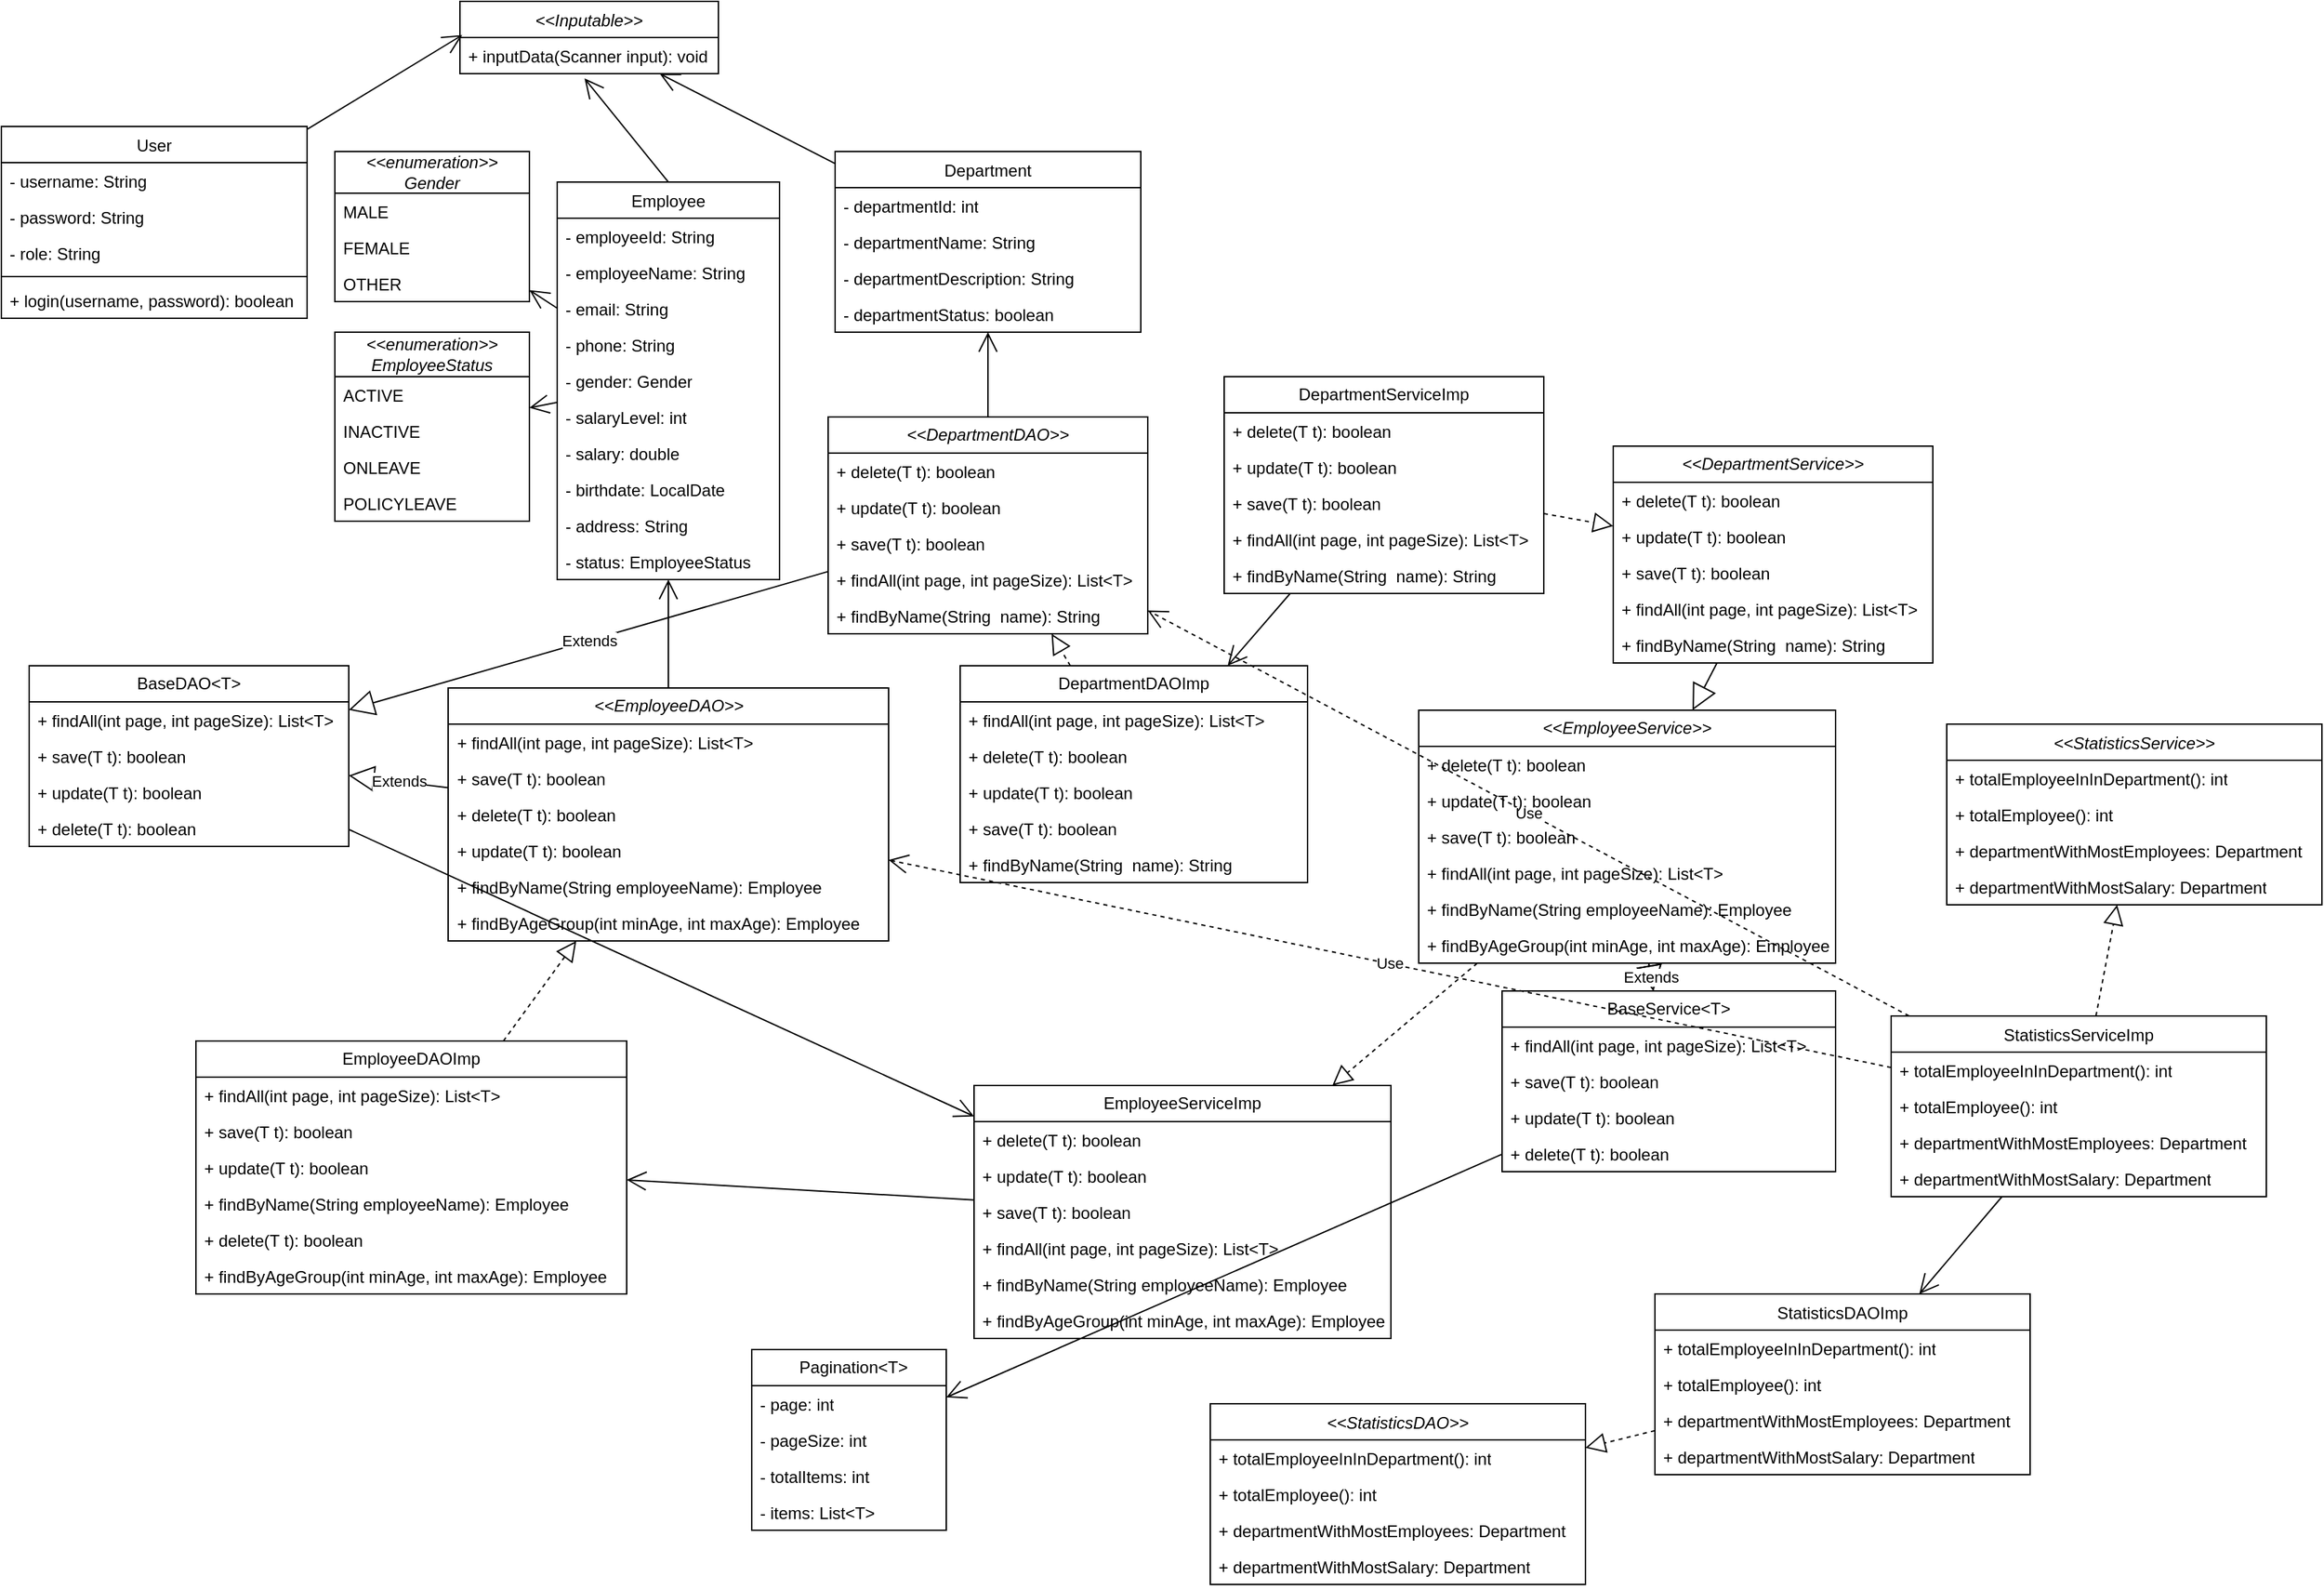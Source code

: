 <mxfile version="26.2.12">
  <diagram id="C5RBs43oDa-KdzZeNtuy" name="Page-1">
    <mxGraphModel dx="2333" dy="1167" grid="1" gridSize="10" guides="1" tooltips="1" connect="1" arrows="1" fold="1" page="1" pageScale="1" pageWidth="827" pageHeight="1169" math="0" shadow="0">
      <root>
        <mxCell id="WIyWlLk6GJQsqaUBKTNV-0" />
        <mxCell id="WIyWlLk6GJQsqaUBKTNV-1" parent="WIyWlLk6GJQsqaUBKTNV-0" />
        <mxCell id="RtrBSp9vfbC_XUy8Ahut-0" value="&lt;span style=&quot;font-weight: normal;&quot;&gt;&lt;i&gt;&amp;lt;&amp;lt;Inputable&amp;gt;&amp;gt;&lt;/i&gt;&lt;/span&gt;" style="swimlane;fontStyle=1;align=center;verticalAlign=top;childLayout=stackLayout;horizontal=1;startSize=26;horizontalStack=0;resizeParent=1;resizeParentMax=0;resizeLast=0;collapsible=1;marginBottom=0;whiteSpace=wrap;html=1;" parent="WIyWlLk6GJQsqaUBKTNV-1" vertex="1">
          <mxGeometry x="330" y="30" width="186" height="52" as="geometry" />
        </mxCell>
        <mxCell id="RtrBSp9vfbC_XUy8Ahut-3" value="+ inputData(Scanner input): void" style="text;strokeColor=none;fillColor=none;align=left;verticalAlign=top;spacingLeft=4;spacingRight=4;overflow=hidden;rotatable=0;points=[[0,0.5],[1,0.5]];portConstraint=eastwest;whiteSpace=wrap;html=1;" parent="RtrBSp9vfbC_XUy8Ahut-0" vertex="1">
          <mxGeometry y="26" width="186" height="26" as="geometry" />
        </mxCell>
        <mxCell id="RtrBSp9vfbC_XUy8Ahut-5" value="&lt;span style=&quot;font-weight: normal;&quot;&gt;User&lt;/span&gt;" style="swimlane;fontStyle=1;align=center;verticalAlign=top;childLayout=stackLayout;horizontal=1;startSize=26;horizontalStack=0;resizeParent=1;resizeParentMax=0;resizeLast=0;collapsible=1;marginBottom=0;whiteSpace=wrap;html=1;" parent="WIyWlLk6GJQsqaUBKTNV-1" vertex="1">
          <mxGeometry y="120" width="220" height="138" as="geometry" />
        </mxCell>
        <mxCell id="RtrBSp9vfbC_XUy8Ahut-6" value="- username: String" style="text;strokeColor=none;fillColor=none;align=left;verticalAlign=top;spacingLeft=4;spacingRight=4;overflow=hidden;rotatable=0;points=[[0,0.5],[1,0.5]];portConstraint=eastwest;whiteSpace=wrap;html=1;" parent="RtrBSp9vfbC_XUy8Ahut-5" vertex="1">
          <mxGeometry y="26" width="220" height="26" as="geometry" />
        </mxCell>
        <mxCell id="RtrBSp9vfbC_XUy8Ahut-9" value="- password: String" style="text;strokeColor=none;fillColor=none;align=left;verticalAlign=top;spacingLeft=4;spacingRight=4;overflow=hidden;rotatable=0;points=[[0,0.5],[1,0.5]];portConstraint=eastwest;whiteSpace=wrap;html=1;" parent="RtrBSp9vfbC_XUy8Ahut-5" vertex="1">
          <mxGeometry y="52" width="220" height="26" as="geometry" />
        </mxCell>
        <mxCell id="RtrBSp9vfbC_XUy8Ahut-10" value="- role: String" style="text;strokeColor=none;fillColor=none;align=left;verticalAlign=top;spacingLeft=4;spacingRight=4;overflow=hidden;rotatable=0;points=[[0,0.5],[1,0.5]];portConstraint=eastwest;whiteSpace=wrap;html=1;" parent="RtrBSp9vfbC_XUy8Ahut-5" vertex="1">
          <mxGeometry y="78" width="220" height="26" as="geometry" />
        </mxCell>
        <mxCell id="RtrBSp9vfbC_XUy8Ahut-7" value="" style="line;strokeWidth=1;fillColor=none;align=left;verticalAlign=middle;spacingTop=-1;spacingLeft=3;spacingRight=3;rotatable=0;labelPosition=right;points=[];portConstraint=eastwest;strokeColor=inherit;" parent="RtrBSp9vfbC_XUy8Ahut-5" vertex="1">
          <mxGeometry y="104" width="220" height="8" as="geometry" />
        </mxCell>
        <mxCell id="RtrBSp9vfbC_XUy8Ahut-8" value="+ login(username, password): boolean" style="text;strokeColor=none;fillColor=none;align=left;verticalAlign=top;spacingLeft=4;spacingRight=4;overflow=hidden;rotatable=0;points=[[0,0.5],[1,0.5]];portConstraint=eastwest;whiteSpace=wrap;html=1;" parent="RtrBSp9vfbC_XUy8Ahut-5" vertex="1">
          <mxGeometry y="112" width="220" height="26" as="geometry" />
        </mxCell>
        <mxCell id="RtrBSp9vfbC_XUy8Ahut-14" value="" style="endArrow=open;endFill=1;endSize=12;html=1;rounded=0;entryX=0.009;entryY=-0.069;entryDx=0;entryDy=0;entryPerimeter=0;" parent="WIyWlLk6GJQsqaUBKTNV-1" source="RtrBSp9vfbC_XUy8Ahut-5" target="RtrBSp9vfbC_XUy8Ahut-3" edge="1">
          <mxGeometry width="160" relative="1" as="geometry">
            <mxPoint x="210" y="170" as="sourcePoint" />
            <mxPoint x="370" y="170" as="targetPoint" />
          </mxGeometry>
        </mxCell>
        <mxCell id="RtrBSp9vfbC_XUy8Ahut-15" value="&lt;span style=&quot;font-weight: normal;&quot;&gt;Employee&lt;/span&gt;" style="swimlane;fontStyle=1;align=center;verticalAlign=top;childLayout=stackLayout;horizontal=1;startSize=26;horizontalStack=0;resizeParent=1;resizeParentMax=0;resizeLast=0;collapsible=1;marginBottom=0;whiteSpace=wrap;html=1;" parent="WIyWlLk6GJQsqaUBKTNV-1" vertex="1">
          <mxGeometry x="400" y="160" width="160" height="286" as="geometry" />
        </mxCell>
        <mxCell id="RtrBSp9vfbC_XUy8Ahut-16" value="- employeeId: String" style="text;strokeColor=none;fillColor=none;align=left;verticalAlign=top;spacingLeft=4;spacingRight=4;overflow=hidden;rotatable=0;points=[[0,0.5],[1,0.5]];portConstraint=eastwest;whiteSpace=wrap;html=1;" parent="RtrBSp9vfbC_XUy8Ahut-15" vertex="1">
          <mxGeometry y="26" width="160" height="26" as="geometry" />
        </mxCell>
        <mxCell id="RtrBSp9vfbC_XUy8Ahut-19" value="- employeeName: String" style="text;strokeColor=none;fillColor=none;align=left;verticalAlign=top;spacingLeft=4;spacingRight=4;overflow=hidden;rotatable=0;points=[[0,0.5],[1,0.5]];portConstraint=eastwest;whiteSpace=wrap;html=1;" parent="RtrBSp9vfbC_XUy8Ahut-15" vertex="1">
          <mxGeometry y="52" width="160" height="26" as="geometry" />
        </mxCell>
        <mxCell id="GdSXbw-36jWmgYPmBQme-1" value="- email: String" style="text;strokeColor=none;fillColor=none;align=left;verticalAlign=top;spacingLeft=4;spacingRight=4;overflow=hidden;rotatable=0;points=[[0,0.5],[1,0.5]];portConstraint=eastwest;whiteSpace=wrap;html=1;" parent="RtrBSp9vfbC_XUy8Ahut-15" vertex="1">
          <mxGeometry y="78" width="160" height="26" as="geometry" />
        </mxCell>
        <mxCell id="GdSXbw-36jWmgYPmBQme-2" value="- phone: String" style="text;strokeColor=none;fillColor=none;align=left;verticalAlign=top;spacingLeft=4;spacingRight=4;overflow=hidden;rotatable=0;points=[[0,0.5],[1,0.5]];portConstraint=eastwest;whiteSpace=wrap;html=1;" parent="RtrBSp9vfbC_XUy8Ahut-15" vertex="1">
          <mxGeometry y="104" width="160" height="26" as="geometry" />
        </mxCell>
        <mxCell id="2akMXr3hAc-kMCNntEbu-25" value="- gender: Gender" style="text;strokeColor=none;fillColor=none;align=left;verticalAlign=top;spacingLeft=4;spacingRight=4;overflow=hidden;rotatable=0;points=[[0,0.5],[1,0.5]];portConstraint=eastwest;whiteSpace=wrap;html=1;" parent="RtrBSp9vfbC_XUy8Ahut-15" vertex="1">
          <mxGeometry y="130" width="160" height="26" as="geometry" />
        </mxCell>
        <mxCell id="GdSXbw-36jWmgYPmBQme-3" value="- salaryLevel: int" style="text;strokeColor=none;fillColor=none;align=left;verticalAlign=top;spacingLeft=4;spacingRight=4;overflow=hidden;rotatable=0;points=[[0,0.5],[1,0.5]];portConstraint=eastwest;whiteSpace=wrap;html=1;" parent="RtrBSp9vfbC_XUy8Ahut-15" vertex="1">
          <mxGeometry y="156" width="160" height="26" as="geometry" />
        </mxCell>
        <mxCell id="2akMXr3hAc-kMCNntEbu-27" value="- salary: double" style="text;strokeColor=none;fillColor=none;align=left;verticalAlign=top;spacingLeft=4;spacingRight=4;overflow=hidden;rotatable=0;points=[[0,0.5],[1,0.5]];portConstraint=eastwest;whiteSpace=wrap;html=1;" parent="RtrBSp9vfbC_XUy8Ahut-15" vertex="1">
          <mxGeometry y="182" width="160" height="26" as="geometry" />
        </mxCell>
        <mxCell id="2akMXr3hAc-kMCNntEbu-28" value="- birthdate: LocalDate" style="text;strokeColor=none;fillColor=none;align=left;verticalAlign=top;spacingLeft=4;spacingRight=4;overflow=hidden;rotatable=0;points=[[0,0.5],[1,0.5]];portConstraint=eastwest;whiteSpace=wrap;html=1;" parent="RtrBSp9vfbC_XUy8Ahut-15" vertex="1">
          <mxGeometry y="208" width="160" height="26" as="geometry" />
        </mxCell>
        <mxCell id="2akMXr3hAc-kMCNntEbu-29" value="- address: String" style="text;strokeColor=none;fillColor=none;align=left;verticalAlign=top;spacingLeft=4;spacingRight=4;overflow=hidden;rotatable=0;points=[[0,0.5],[1,0.5]];portConstraint=eastwest;whiteSpace=wrap;html=1;" parent="RtrBSp9vfbC_XUy8Ahut-15" vertex="1">
          <mxGeometry y="234" width="160" height="26" as="geometry" />
        </mxCell>
        <mxCell id="2akMXr3hAc-kMCNntEbu-26" value="- status: EmployeeStatus" style="text;strokeColor=none;fillColor=none;align=left;verticalAlign=top;spacingLeft=4;spacingRight=4;overflow=hidden;rotatable=0;points=[[0,0.5],[1,0.5]];portConstraint=eastwest;whiteSpace=wrap;html=1;" parent="RtrBSp9vfbC_XUy8Ahut-15" vertex="1">
          <mxGeometry y="260" width="160" height="26" as="geometry" />
        </mxCell>
        <mxCell id="GdSXbw-36jWmgYPmBQme-0" value="" style="endArrow=open;endFill=1;endSize=12;html=1;rounded=0;entryX=0.482;entryY=1.131;entryDx=0;entryDy=0;entryPerimeter=0;exitX=0.5;exitY=0;exitDx=0;exitDy=0;" parent="WIyWlLk6GJQsqaUBKTNV-1" source="RtrBSp9vfbC_XUy8Ahut-15" target="RtrBSp9vfbC_XUy8Ahut-3" edge="1">
          <mxGeometry width="160" relative="1" as="geometry">
            <mxPoint x="220" y="380" as="sourcePoint" />
            <mxPoint x="380" y="380" as="targetPoint" />
          </mxGeometry>
        </mxCell>
        <mxCell id="GdSXbw-36jWmgYPmBQme-6" value="&lt;i&gt;&amp;lt;&amp;lt;enumeration&amp;gt;&amp;gt;&lt;/i&gt;&lt;div&gt;&lt;i&gt;Gender&lt;/i&gt;&lt;/div&gt;" style="swimlane;fontStyle=0;childLayout=stackLayout;horizontal=1;startSize=30;fillColor=none;horizontalStack=0;resizeParent=1;resizeParentMax=0;resizeLast=0;collapsible=1;marginBottom=0;whiteSpace=wrap;html=1;" parent="WIyWlLk6GJQsqaUBKTNV-1" vertex="1">
          <mxGeometry x="240" y="138" width="140" height="108" as="geometry" />
        </mxCell>
        <mxCell id="GdSXbw-36jWmgYPmBQme-7" value="MALE" style="text;strokeColor=none;fillColor=none;align=left;verticalAlign=top;spacingLeft=4;spacingRight=4;overflow=hidden;rotatable=0;points=[[0,0.5],[1,0.5]];portConstraint=eastwest;whiteSpace=wrap;html=1;" parent="GdSXbw-36jWmgYPmBQme-6" vertex="1">
          <mxGeometry y="30" width="140" height="26" as="geometry" />
        </mxCell>
        <mxCell id="GdSXbw-36jWmgYPmBQme-8" value="FEMALE" style="text;strokeColor=none;fillColor=none;align=left;verticalAlign=top;spacingLeft=4;spacingRight=4;overflow=hidden;rotatable=0;points=[[0,0.5],[1,0.5]];portConstraint=eastwest;whiteSpace=wrap;html=1;" parent="GdSXbw-36jWmgYPmBQme-6" vertex="1">
          <mxGeometry y="56" width="140" height="26" as="geometry" />
        </mxCell>
        <mxCell id="GdSXbw-36jWmgYPmBQme-9" value="OTHER" style="text;strokeColor=none;fillColor=none;align=left;verticalAlign=top;spacingLeft=4;spacingRight=4;overflow=hidden;rotatable=0;points=[[0,0.5],[1,0.5]];portConstraint=eastwest;whiteSpace=wrap;html=1;" parent="GdSXbw-36jWmgYPmBQme-6" vertex="1">
          <mxGeometry y="82" width="140" height="26" as="geometry" />
        </mxCell>
        <mxCell id="2akMXr3hAc-kMCNntEbu-0" value="" style="endArrow=open;endFill=1;endSize=12;html=1;rounded=0;" parent="WIyWlLk6GJQsqaUBKTNV-1" source="RtrBSp9vfbC_XUy8Ahut-15" target="GdSXbw-36jWmgYPmBQme-6" edge="1">
          <mxGeometry width="160" relative="1" as="geometry">
            <mxPoint x="100" y="400" as="sourcePoint" />
            <mxPoint x="260" y="400" as="targetPoint" />
          </mxGeometry>
        </mxCell>
        <mxCell id="2akMXr3hAc-kMCNntEbu-1" value="&lt;span style=&quot;font-weight: normal;&quot;&gt;Department&lt;/span&gt;" style="swimlane;fontStyle=1;align=center;verticalAlign=top;childLayout=stackLayout;horizontal=1;startSize=26;horizontalStack=0;resizeParent=1;resizeParentMax=0;resizeLast=0;collapsible=1;marginBottom=0;whiteSpace=wrap;html=1;" parent="WIyWlLk6GJQsqaUBKTNV-1" vertex="1">
          <mxGeometry x="600" y="138" width="220" height="130" as="geometry" />
        </mxCell>
        <mxCell id="2akMXr3hAc-kMCNntEbu-2" value="- departmentId: int" style="text;strokeColor=none;fillColor=none;align=left;verticalAlign=top;spacingLeft=4;spacingRight=4;overflow=hidden;rotatable=0;points=[[0,0.5],[1,0.5]];portConstraint=eastwest;whiteSpace=wrap;html=1;" parent="2akMXr3hAc-kMCNntEbu-1" vertex="1">
          <mxGeometry y="26" width="220" height="26" as="geometry" />
        </mxCell>
        <mxCell id="2akMXr3hAc-kMCNntEbu-5" value="- departmentName: String" style="text;strokeColor=none;fillColor=none;align=left;verticalAlign=top;spacingLeft=4;spacingRight=4;overflow=hidden;rotatable=0;points=[[0,0.5],[1,0.5]];portConstraint=eastwest;whiteSpace=wrap;html=1;" parent="2akMXr3hAc-kMCNntEbu-1" vertex="1">
          <mxGeometry y="52" width="220" height="26" as="geometry" />
        </mxCell>
        <mxCell id="2akMXr3hAc-kMCNntEbu-6" value="- departmentDescription: String" style="text;strokeColor=none;fillColor=none;align=left;verticalAlign=top;spacingLeft=4;spacingRight=4;overflow=hidden;rotatable=0;points=[[0,0.5],[1,0.5]];portConstraint=eastwest;whiteSpace=wrap;html=1;" parent="2akMXr3hAc-kMCNntEbu-1" vertex="1">
          <mxGeometry y="78" width="220" height="26" as="geometry" />
        </mxCell>
        <mxCell id="2akMXr3hAc-kMCNntEbu-20" value="- departmentStatus: boolean" style="text;strokeColor=none;fillColor=none;align=left;verticalAlign=top;spacingLeft=4;spacingRight=4;overflow=hidden;rotatable=0;points=[[0,0.5],[1,0.5]];portConstraint=eastwest;whiteSpace=wrap;html=1;" parent="2akMXr3hAc-kMCNntEbu-1" vertex="1">
          <mxGeometry y="104" width="220" height="26" as="geometry" />
        </mxCell>
        <mxCell id="2akMXr3hAc-kMCNntEbu-7" value="" style="endArrow=open;endFill=1;endSize=12;html=1;rounded=0;" parent="WIyWlLk6GJQsqaUBKTNV-1" source="2akMXr3hAc-kMCNntEbu-1" target="RtrBSp9vfbC_XUy8Ahut-0" edge="1">
          <mxGeometry width="160" relative="1" as="geometry">
            <mxPoint x="530" y="90" as="sourcePoint" />
            <mxPoint x="690" y="90" as="targetPoint" />
          </mxGeometry>
        </mxCell>
        <mxCell id="2akMXr3hAc-kMCNntEbu-8" value="BaseDAO&amp;lt;T&amp;gt;" style="swimlane;fontStyle=0;childLayout=stackLayout;horizontal=1;startSize=26;fillColor=none;horizontalStack=0;resizeParent=1;resizeParentMax=0;resizeLast=0;collapsible=1;marginBottom=0;whiteSpace=wrap;html=1;" parent="WIyWlLk6GJQsqaUBKTNV-1" vertex="1">
          <mxGeometry x="20" y="508" width="230" height="130" as="geometry" />
        </mxCell>
        <mxCell id="2akMXr3hAc-kMCNntEbu-9" value="+ findAll(int page, int pageSize): List&amp;lt;T&amp;gt;" style="text;strokeColor=none;fillColor=none;align=left;verticalAlign=top;spacingLeft=4;spacingRight=4;overflow=hidden;rotatable=0;points=[[0,0.5],[1,0.5]];portConstraint=eastwest;whiteSpace=wrap;html=1;" parent="2akMXr3hAc-kMCNntEbu-8" vertex="1">
          <mxGeometry y="26" width="230" height="26" as="geometry" />
        </mxCell>
        <mxCell id="2akMXr3hAc-kMCNntEbu-10" value="+ save(T t): boolean" style="text;strokeColor=none;fillColor=none;align=left;verticalAlign=top;spacingLeft=4;spacingRight=4;overflow=hidden;rotatable=0;points=[[0,0.5],[1,0.5]];portConstraint=eastwest;whiteSpace=wrap;html=1;" parent="2akMXr3hAc-kMCNntEbu-8" vertex="1">
          <mxGeometry y="52" width="230" height="26" as="geometry" />
        </mxCell>
        <mxCell id="2akMXr3hAc-kMCNntEbu-15" value="+ update(T t): boolean" style="text;strokeColor=none;fillColor=none;align=left;verticalAlign=top;spacingLeft=4;spacingRight=4;overflow=hidden;rotatable=0;points=[[0,0.5],[1,0.5]];portConstraint=eastwest;whiteSpace=wrap;html=1;" parent="2akMXr3hAc-kMCNntEbu-8" vertex="1">
          <mxGeometry y="78" width="230" height="26" as="geometry" />
        </mxCell>
        <mxCell id="2akMXr3hAc-kMCNntEbu-16" value="+ delete(T t): boolean" style="text;strokeColor=none;fillColor=none;align=left;verticalAlign=top;spacingLeft=4;spacingRight=4;overflow=hidden;rotatable=0;points=[[0,0.5],[1,0.5]];portConstraint=eastwest;whiteSpace=wrap;html=1;" parent="2akMXr3hAc-kMCNntEbu-8" vertex="1">
          <mxGeometry y="104" width="230" height="26" as="geometry" />
        </mxCell>
        <mxCell id="2akMXr3hAc-kMCNntEbu-30" value="&lt;i&gt;&amp;lt;&amp;lt;enumeration&amp;gt;&amp;gt;&lt;/i&gt;&lt;div&gt;&lt;i&gt;EmployeeStatus&lt;/i&gt;&lt;/div&gt;" style="swimlane;fontStyle=0;childLayout=stackLayout;horizontal=1;startSize=32;fillColor=none;horizontalStack=0;resizeParent=1;resizeParentMax=0;resizeLast=0;collapsible=1;marginBottom=0;whiteSpace=wrap;html=1;" parent="WIyWlLk6GJQsqaUBKTNV-1" vertex="1">
          <mxGeometry x="240" y="268" width="140" height="136" as="geometry" />
        </mxCell>
        <mxCell id="2akMXr3hAc-kMCNntEbu-31" value="ACTIVE" style="text;strokeColor=none;fillColor=none;align=left;verticalAlign=top;spacingLeft=4;spacingRight=4;overflow=hidden;rotatable=0;points=[[0,0.5],[1,0.5]];portConstraint=eastwest;whiteSpace=wrap;html=1;" parent="2akMXr3hAc-kMCNntEbu-30" vertex="1">
          <mxGeometry y="32" width="140" height="26" as="geometry" />
        </mxCell>
        <mxCell id="2akMXr3hAc-kMCNntEbu-32" value="INACTIVE" style="text;strokeColor=none;fillColor=none;align=left;verticalAlign=top;spacingLeft=4;spacingRight=4;overflow=hidden;rotatable=0;points=[[0,0.5],[1,0.5]];portConstraint=eastwest;whiteSpace=wrap;html=1;" parent="2akMXr3hAc-kMCNntEbu-30" vertex="1">
          <mxGeometry y="58" width="140" height="26" as="geometry" />
        </mxCell>
        <mxCell id="2akMXr3hAc-kMCNntEbu-34" value="ONLEAVE" style="text;strokeColor=none;fillColor=none;align=left;verticalAlign=top;spacingLeft=4;spacingRight=4;overflow=hidden;rotatable=0;points=[[0,0.5],[1,0.5]];portConstraint=eastwest;whiteSpace=wrap;html=1;" parent="2akMXr3hAc-kMCNntEbu-30" vertex="1">
          <mxGeometry y="84" width="140" height="26" as="geometry" />
        </mxCell>
        <mxCell id="2akMXr3hAc-kMCNntEbu-35" value="POLICYLEAVE" style="text;strokeColor=none;fillColor=none;align=left;verticalAlign=top;spacingLeft=4;spacingRight=4;overflow=hidden;rotatable=0;points=[[0,0.5],[1,0.5]];portConstraint=eastwest;whiteSpace=wrap;html=1;" parent="2akMXr3hAc-kMCNntEbu-30" vertex="1">
          <mxGeometry y="110" width="140" height="26" as="geometry" />
        </mxCell>
        <mxCell id="2akMXr3hAc-kMCNntEbu-36" value="" style="endArrow=open;endFill=1;endSize=12;html=1;rounded=0;" parent="WIyWlLk6GJQsqaUBKTNV-1" source="RtrBSp9vfbC_XUy8Ahut-15" target="2akMXr3hAc-kMCNntEbu-30" edge="1">
          <mxGeometry width="160" relative="1" as="geometry">
            <mxPoint x="140" y="520" as="sourcePoint" />
            <mxPoint x="300" y="520" as="targetPoint" />
          </mxGeometry>
        </mxCell>
        <mxCell id="2akMXr3hAc-kMCNntEbu-38" value="&lt;i&gt;&amp;lt;&amp;lt;EmployeeDAO&amp;gt;&amp;gt;&lt;/i&gt;" style="swimlane;fontStyle=0;childLayout=stackLayout;horizontal=1;startSize=26;fillColor=none;horizontalStack=0;resizeParent=1;resizeParentMax=0;resizeLast=0;collapsible=1;marginBottom=0;whiteSpace=wrap;html=1;" parent="WIyWlLk6GJQsqaUBKTNV-1" vertex="1">
          <mxGeometry x="321.5" y="524" width="317" height="182" as="geometry" />
        </mxCell>
        <mxCell id="APHJTwRdFrgrjsTMccf5-5" value="+ findAll(int page, int pageSize): List&amp;lt;T&amp;gt;" style="text;strokeColor=none;fillColor=none;align=left;verticalAlign=top;spacingLeft=4;spacingRight=4;overflow=hidden;rotatable=0;points=[[0,0.5],[1,0.5]];portConstraint=eastwest;whiteSpace=wrap;html=1;" vertex="1" parent="2akMXr3hAc-kMCNntEbu-38">
          <mxGeometry y="26" width="317" height="26" as="geometry" />
        </mxCell>
        <mxCell id="APHJTwRdFrgrjsTMccf5-6" value="+ save(T t): boolean" style="text;strokeColor=none;fillColor=none;align=left;verticalAlign=top;spacingLeft=4;spacingRight=4;overflow=hidden;rotatable=0;points=[[0,0.5],[1,0.5]];portConstraint=eastwest;whiteSpace=wrap;html=1;" vertex="1" parent="2akMXr3hAc-kMCNntEbu-38">
          <mxGeometry y="52" width="317" height="26" as="geometry" />
        </mxCell>
        <mxCell id="APHJTwRdFrgrjsTMccf5-8" value="+ delete(T t): boolean" style="text;strokeColor=none;fillColor=none;align=left;verticalAlign=top;spacingLeft=4;spacingRight=4;overflow=hidden;rotatable=0;points=[[0,0.5],[1,0.5]];portConstraint=eastwest;whiteSpace=wrap;html=1;" vertex="1" parent="2akMXr3hAc-kMCNntEbu-38">
          <mxGeometry y="78" width="317" height="26" as="geometry" />
        </mxCell>
        <mxCell id="APHJTwRdFrgrjsTMccf5-7" value="+ update(T t): boolean" style="text;strokeColor=none;fillColor=none;align=left;verticalAlign=top;spacingLeft=4;spacingRight=4;overflow=hidden;rotatable=0;points=[[0,0.5],[1,0.5]];portConstraint=eastwest;whiteSpace=wrap;html=1;" vertex="1" parent="2akMXr3hAc-kMCNntEbu-38">
          <mxGeometry y="104" width="317" height="26" as="geometry" />
        </mxCell>
        <mxCell id="2akMXr3hAc-kMCNntEbu-39" value="+ findByName(String employeeName): Employee" style="text;strokeColor=none;fillColor=none;align=left;verticalAlign=top;spacingLeft=4;spacingRight=4;overflow=hidden;rotatable=0;points=[[0,0.5],[1,0.5]];portConstraint=eastwest;whiteSpace=wrap;html=1;" parent="2akMXr3hAc-kMCNntEbu-38" vertex="1">
          <mxGeometry y="130" width="317" height="26" as="geometry" />
        </mxCell>
        <mxCell id="2akMXr3hAc-kMCNntEbu-68" value="+ findByAgeGroup(int minAge, int maxAge): Employee" style="text;strokeColor=none;fillColor=none;align=left;verticalAlign=top;spacingLeft=4;spacingRight=4;overflow=hidden;rotatable=0;points=[[0,0.5],[1,0.5]];portConstraint=eastwest;whiteSpace=wrap;html=1;" parent="2akMXr3hAc-kMCNntEbu-38" vertex="1">
          <mxGeometry y="156" width="317" height="26" as="geometry" />
        </mxCell>
        <mxCell id="2akMXr3hAc-kMCNntEbu-45" value="" style="endArrow=open;endFill=1;endSize=12;html=1;rounded=0;" parent="WIyWlLk6GJQsqaUBKTNV-1" source="2akMXr3hAc-kMCNntEbu-38" target="RtrBSp9vfbC_XUy8Ahut-15" edge="1">
          <mxGeometry width="160" relative="1" as="geometry">
            <mxPoint x="470" y="520" as="sourcePoint" />
            <mxPoint x="630" y="520" as="targetPoint" />
          </mxGeometry>
        </mxCell>
        <mxCell id="2akMXr3hAc-kMCNntEbu-47" value="Extends" style="endArrow=block;endSize=16;endFill=0;html=1;rounded=0;" parent="WIyWlLk6GJQsqaUBKTNV-1" source="2akMXr3hAc-kMCNntEbu-38" target="2akMXr3hAc-kMCNntEbu-8" edge="1">
          <mxGeometry width="160" relative="1" as="geometry">
            <mxPoint x="430" y="730" as="sourcePoint" />
            <mxPoint x="560" y="700" as="targetPoint" />
          </mxGeometry>
        </mxCell>
        <mxCell id="2akMXr3hAc-kMCNntEbu-48" value="" style="endArrow=block;dashed=1;endFill=0;endSize=12;html=1;rounded=0;" parent="WIyWlLk6GJQsqaUBKTNV-1" source="2akMXr3hAc-kMCNntEbu-49" target="2akMXr3hAc-kMCNntEbu-38" edge="1">
          <mxGeometry width="160" relative="1" as="geometry">
            <mxPoint x="460" y="820" as="sourcePoint" />
            <mxPoint x="620" y="820" as="targetPoint" />
          </mxGeometry>
        </mxCell>
        <mxCell id="2akMXr3hAc-kMCNntEbu-49" value="EmployeeDAOImp" style="swimlane;fontStyle=0;childLayout=stackLayout;horizontal=1;startSize=26;fillColor=none;horizontalStack=0;resizeParent=1;resizeParentMax=0;resizeLast=0;collapsible=1;marginBottom=0;whiteSpace=wrap;html=1;" parent="WIyWlLk6GJQsqaUBKTNV-1" vertex="1">
          <mxGeometry x="140" y="778" width="310" height="182" as="geometry" />
        </mxCell>
        <mxCell id="APHJTwRdFrgrjsTMccf5-1" value="+ findAll(int page, int pageSize): List&amp;lt;T&amp;gt;" style="text;strokeColor=none;fillColor=none;align=left;verticalAlign=top;spacingLeft=4;spacingRight=4;overflow=hidden;rotatable=0;points=[[0,0.5],[1,0.5]];portConstraint=eastwest;whiteSpace=wrap;html=1;" vertex="1" parent="2akMXr3hAc-kMCNntEbu-49">
          <mxGeometry y="26" width="310" height="26" as="geometry" />
        </mxCell>
        <mxCell id="APHJTwRdFrgrjsTMccf5-2" value="+ save(T t): boolean" style="text;strokeColor=none;fillColor=none;align=left;verticalAlign=top;spacingLeft=4;spacingRight=4;overflow=hidden;rotatable=0;points=[[0,0.5],[1,0.5]];portConstraint=eastwest;whiteSpace=wrap;html=1;" vertex="1" parent="2akMXr3hAc-kMCNntEbu-49">
          <mxGeometry y="52" width="310" height="26" as="geometry" />
        </mxCell>
        <mxCell id="APHJTwRdFrgrjsTMccf5-3" value="+ update(T t): boolean" style="text;strokeColor=none;fillColor=none;align=left;verticalAlign=top;spacingLeft=4;spacingRight=4;overflow=hidden;rotatable=0;points=[[0,0.5],[1,0.5]];portConstraint=eastwest;whiteSpace=wrap;html=1;" vertex="1" parent="2akMXr3hAc-kMCNntEbu-49">
          <mxGeometry y="78" width="310" height="26" as="geometry" />
        </mxCell>
        <mxCell id="2akMXr3hAc-kMCNntEbu-50" value="+ findByName(String employeeName): Employee" style="text;strokeColor=none;fillColor=none;align=left;verticalAlign=top;spacingLeft=4;spacingRight=4;overflow=hidden;rotatable=0;points=[[0,0.5],[1,0.5]];portConstraint=eastwest;whiteSpace=wrap;html=1;" parent="2akMXr3hAc-kMCNntEbu-49" vertex="1">
          <mxGeometry y="104" width="310" height="26" as="geometry" />
        </mxCell>
        <mxCell id="APHJTwRdFrgrjsTMccf5-4" value="+ delete(T t): boolean" style="text;strokeColor=none;fillColor=none;align=left;verticalAlign=top;spacingLeft=4;spacingRight=4;overflow=hidden;rotatable=0;points=[[0,0.5],[1,0.5]];portConstraint=eastwest;whiteSpace=wrap;html=1;" vertex="1" parent="2akMXr3hAc-kMCNntEbu-49">
          <mxGeometry y="130" width="310" height="26" as="geometry" />
        </mxCell>
        <mxCell id="2akMXr3hAc-kMCNntEbu-97" value="+ findByAgeGroup(int minAge, int maxAge): Employee" style="text;strokeColor=none;fillColor=none;align=left;verticalAlign=top;spacingLeft=4;spacingRight=4;overflow=hidden;rotatable=0;points=[[0,0.5],[1,0.5]];portConstraint=eastwest;whiteSpace=wrap;html=1;" parent="2akMXr3hAc-kMCNntEbu-49" vertex="1">
          <mxGeometry y="156" width="310" height="26" as="geometry" />
        </mxCell>
        <mxCell id="2akMXr3hAc-kMCNntEbu-51" value="&lt;i&gt;&amp;lt;&amp;lt;DepartmentDAO&amp;gt;&amp;gt;&lt;/i&gt;" style="swimlane;fontStyle=0;childLayout=stackLayout;horizontal=1;startSize=26;fillColor=none;horizontalStack=0;resizeParent=1;resizeParentMax=0;resizeLast=0;collapsible=1;marginBottom=0;whiteSpace=wrap;html=1;" parent="WIyWlLk6GJQsqaUBKTNV-1" vertex="1">
          <mxGeometry x="595" y="329" width="230" height="156" as="geometry" />
        </mxCell>
        <mxCell id="APHJTwRdFrgrjsTMccf5-14" value="+ delete(T t): boolean" style="text;strokeColor=none;fillColor=none;align=left;verticalAlign=top;spacingLeft=4;spacingRight=4;overflow=hidden;rotatable=0;points=[[0,0.5],[1,0.5]];portConstraint=eastwest;whiteSpace=wrap;html=1;" vertex="1" parent="2akMXr3hAc-kMCNntEbu-51">
          <mxGeometry y="26" width="230" height="26" as="geometry" />
        </mxCell>
        <mxCell id="APHJTwRdFrgrjsTMccf5-13" value="+ update(T t): boolean" style="text;strokeColor=none;fillColor=none;align=left;verticalAlign=top;spacingLeft=4;spacingRight=4;overflow=hidden;rotatable=0;points=[[0,0.5],[1,0.5]];portConstraint=eastwest;whiteSpace=wrap;html=1;" vertex="1" parent="2akMXr3hAc-kMCNntEbu-51">
          <mxGeometry y="52" width="230" height="26" as="geometry" />
        </mxCell>
        <mxCell id="APHJTwRdFrgrjsTMccf5-12" value="+ save(T t): boolean" style="text;strokeColor=none;fillColor=none;align=left;verticalAlign=top;spacingLeft=4;spacingRight=4;overflow=hidden;rotatable=0;points=[[0,0.5],[1,0.5]];portConstraint=eastwest;whiteSpace=wrap;html=1;" vertex="1" parent="2akMXr3hAc-kMCNntEbu-51">
          <mxGeometry y="78" width="230" height="26" as="geometry" />
        </mxCell>
        <mxCell id="APHJTwRdFrgrjsTMccf5-11" value="+ findAll(int page, int pageSize): List&amp;lt;T&amp;gt;" style="text;strokeColor=none;fillColor=none;align=left;verticalAlign=top;spacingLeft=4;spacingRight=4;overflow=hidden;rotatable=0;points=[[0,0.5],[1,0.5]];portConstraint=eastwest;whiteSpace=wrap;html=1;" vertex="1" parent="2akMXr3hAc-kMCNntEbu-51">
          <mxGeometry y="104" width="230" height="26" as="geometry" />
        </mxCell>
        <mxCell id="2akMXr3hAc-kMCNntEbu-52" value="+ findByName(String&amp;nbsp; name): String" style="text;strokeColor=none;fillColor=none;align=left;verticalAlign=top;spacingLeft=4;spacingRight=4;overflow=hidden;rotatable=0;points=[[0,0.5],[1,0.5]];portConstraint=eastwest;whiteSpace=wrap;html=1;" parent="2akMXr3hAc-kMCNntEbu-51" vertex="1">
          <mxGeometry y="130" width="230" height="26" as="geometry" />
        </mxCell>
        <mxCell id="2akMXr3hAc-kMCNntEbu-55" value="&amp;nbsp; &amp;nbsp;Pagination&amp;lt;T&amp;gt;&amp;nbsp;" style="swimlane;fontStyle=0;childLayout=stackLayout;horizontal=1;startSize=26;fillColor=none;horizontalStack=0;resizeParent=1;resizeParentMax=0;resizeLast=0;collapsible=1;marginBottom=0;whiteSpace=wrap;html=1;" parent="WIyWlLk6GJQsqaUBKTNV-1" vertex="1">
          <mxGeometry x="540" y="1000" width="140" height="130" as="geometry" />
        </mxCell>
        <mxCell id="2akMXr3hAc-kMCNntEbu-56" value="- page: int" style="text;strokeColor=none;fillColor=none;align=left;verticalAlign=top;spacingLeft=4;spacingRight=4;overflow=hidden;rotatable=0;points=[[0,0.5],[1,0.5]];portConstraint=eastwest;whiteSpace=wrap;html=1;" parent="2akMXr3hAc-kMCNntEbu-55" vertex="1">
          <mxGeometry y="26" width="140" height="26" as="geometry" />
        </mxCell>
        <mxCell id="2akMXr3hAc-kMCNntEbu-57" value="- pageSize: int" style="text;strokeColor=none;fillColor=none;align=left;verticalAlign=top;spacingLeft=4;spacingRight=4;overflow=hidden;rotatable=0;points=[[0,0.5],[1,0.5]];portConstraint=eastwest;whiteSpace=wrap;html=1;" parent="2akMXr3hAc-kMCNntEbu-55" vertex="1">
          <mxGeometry y="52" width="140" height="26" as="geometry" />
        </mxCell>
        <mxCell id="2akMXr3hAc-kMCNntEbu-58" value="- totalItems: int" style="text;strokeColor=none;fillColor=none;align=left;verticalAlign=top;spacingLeft=4;spacingRight=4;overflow=hidden;rotatable=0;points=[[0,0.5],[1,0.5]];portConstraint=eastwest;whiteSpace=wrap;html=1;" parent="2akMXr3hAc-kMCNntEbu-55" vertex="1">
          <mxGeometry y="78" width="140" height="26" as="geometry" />
        </mxCell>
        <mxCell id="2akMXr3hAc-kMCNntEbu-59" value="- items: List&amp;lt;T&amp;gt;" style="text;strokeColor=none;fillColor=none;align=left;verticalAlign=top;spacingLeft=4;spacingRight=4;overflow=hidden;rotatable=0;points=[[0,0.5],[1,0.5]];portConstraint=eastwest;whiteSpace=wrap;html=1;" parent="2akMXr3hAc-kMCNntEbu-55" vertex="1">
          <mxGeometry y="104" width="140" height="26" as="geometry" />
        </mxCell>
        <mxCell id="2akMXr3hAc-kMCNntEbu-61" value="" style="endArrow=open;endFill=1;endSize=12;html=1;rounded=0;" parent="WIyWlLk6GJQsqaUBKTNV-1" source="2akMXr3hAc-kMCNntEbu-51" target="2akMXr3hAc-kMCNntEbu-1" edge="1">
          <mxGeometry width="160" relative="1" as="geometry">
            <mxPoint x="650" y="330" as="sourcePoint" />
            <mxPoint x="810" y="330" as="targetPoint" />
          </mxGeometry>
        </mxCell>
        <mxCell id="2akMXr3hAc-kMCNntEbu-62" value="Extends" style="endArrow=block;endSize=16;endFill=0;html=1;rounded=0;" parent="WIyWlLk6GJQsqaUBKTNV-1" source="2akMXr3hAc-kMCNntEbu-51" target="2akMXr3hAc-kMCNntEbu-8" edge="1">
          <mxGeometry width="160" relative="1" as="geometry">
            <mxPoint x="650" y="520" as="sourcePoint" />
            <mxPoint x="810" y="520" as="targetPoint" />
          </mxGeometry>
        </mxCell>
        <mxCell id="2akMXr3hAc-kMCNntEbu-63" value="DepartmentDAOImp" style="swimlane;fontStyle=0;childLayout=stackLayout;horizontal=1;startSize=26;fillColor=none;horizontalStack=0;resizeParent=1;resizeParentMax=0;resizeLast=0;collapsible=1;marginBottom=0;whiteSpace=wrap;html=1;" parent="WIyWlLk6GJQsqaUBKTNV-1" vertex="1">
          <mxGeometry x="690" y="508" width="250" height="156" as="geometry" />
        </mxCell>
        <mxCell id="APHJTwRdFrgrjsTMccf5-31" value="+ findAll(int page, int pageSize): List&amp;lt;T&amp;gt;" style="text;strokeColor=none;fillColor=none;align=left;verticalAlign=top;spacingLeft=4;spacingRight=4;overflow=hidden;rotatable=0;points=[[0,0.5],[1,0.5]];portConstraint=eastwest;whiteSpace=wrap;html=1;" vertex="1" parent="2akMXr3hAc-kMCNntEbu-63">
          <mxGeometry y="26" width="250" height="26" as="geometry" />
        </mxCell>
        <mxCell id="APHJTwRdFrgrjsTMccf5-34" value="+ delete(T t): boolean" style="text;strokeColor=none;fillColor=none;align=left;verticalAlign=top;spacingLeft=4;spacingRight=4;overflow=hidden;rotatable=0;points=[[0,0.5],[1,0.5]];portConstraint=eastwest;whiteSpace=wrap;html=1;" vertex="1" parent="2akMXr3hAc-kMCNntEbu-63">
          <mxGeometry y="52" width="250" height="26" as="geometry" />
        </mxCell>
        <mxCell id="APHJTwRdFrgrjsTMccf5-33" value="+ update(T t): boolean" style="text;strokeColor=none;fillColor=none;align=left;verticalAlign=top;spacingLeft=4;spacingRight=4;overflow=hidden;rotatable=0;points=[[0,0.5],[1,0.5]];portConstraint=eastwest;whiteSpace=wrap;html=1;" vertex="1" parent="2akMXr3hAc-kMCNntEbu-63">
          <mxGeometry y="78" width="250" height="26" as="geometry" />
        </mxCell>
        <mxCell id="APHJTwRdFrgrjsTMccf5-32" value="+ save(T t): boolean" style="text;strokeColor=none;fillColor=none;align=left;verticalAlign=top;spacingLeft=4;spacingRight=4;overflow=hidden;rotatable=0;points=[[0,0.5],[1,0.5]];portConstraint=eastwest;whiteSpace=wrap;html=1;" vertex="1" parent="2akMXr3hAc-kMCNntEbu-63">
          <mxGeometry y="104" width="250" height="26" as="geometry" />
        </mxCell>
        <mxCell id="2akMXr3hAc-kMCNntEbu-64" value="+ findByName(String&amp;nbsp; name): String" style="text;strokeColor=none;fillColor=none;align=left;verticalAlign=top;spacingLeft=4;spacingRight=4;overflow=hidden;rotatable=0;points=[[0,0.5],[1,0.5]];portConstraint=eastwest;whiteSpace=wrap;html=1;" parent="2akMXr3hAc-kMCNntEbu-63" vertex="1">
          <mxGeometry y="130" width="250" height="26" as="geometry" />
        </mxCell>
        <mxCell id="2akMXr3hAc-kMCNntEbu-71" value="" style="endArrow=block;dashed=1;endFill=0;endSize=12;html=1;rounded=0;" parent="WIyWlLk6GJQsqaUBKTNV-1" source="2akMXr3hAc-kMCNntEbu-63" target="2akMXr3hAc-kMCNntEbu-51" edge="1">
          <mxGeometry width="160" relative="1" as="geometry">
            <mxPoint x="540" y="490" as="sourcePoint" />
            <mxPoint x="700" y="490" as="targetPoint" />
          </mxGeometry>
        </mxCell>
        <mxCell id="2akMXr3hAc-kMCNntEbu-72" value="BaseService&amp;lt;T&amp;gt;" style="swimlane;fontStyle=0;childLayout=stackLayout;horizontal=1;startSize=26;fillColor=none;horizontalStack=0;resizeParent=1;resizeParentMax=0;resizeLast=0;collapsible=1;marginBottom=0;whiteSpace=wrap;html=1;" parent="WIyWlLk6GJQsqaUBKTNV-1" vertex="1">
          <mxGeometry x="1080" y="742" width="240" height="130" as="geometry" />
        </mxCell>
        <mxCell id="2akMXr3hAc-kMCNntEbu-73" value="+ findAll(int page, int pageSize): List&amp;lt;T&amp;gt;" style="text;strokeColor=none;fillColor=none;align=left;verticalAlign=top;spacingLeft=4;spacingRight=4;overflow=hidden;rotatable=0;points=[[0,0.5],[1,0.5]];portConstraint=eastwest;whiteSpace=wrap;html=1;" parent="2akMXr3hAc-kMCNntEbu-72" vertex="1">
          <mxGeometry y="26" width="240" height="26" as="geometry" />
        </mxCell>
        <mxCell id="2akMXr3hAc-kMCNntEbu-74" value="+ save(T t): boolean" style="text;strokeColor=none;fillColor=none;align=left;verticalAlign=top;spacingLeft=4;spacingRight=4;overflow=hidden;rotatable=0;points=[[0,0.5],[1,0.5]];portConstraint=eastwest;whiteSpace=wrap;html=1;" parent="2akMXr3hAc-kMCNntEbu-72" vertex="1">
          <mxGeometry y="52" width="240" height="26" as="geometry" />
        </mxCell>
        <mxCell id="2akMXr3hAc-kMCNntEbu-75" value="+ update(T t): boolean" style="text;strokeColor=none;fillColor=none;align=left;verticalAlign=top;spacingLeft=4;spacingRight=4;overflow=hidden;rotatable=0;points=[[0,0.5],[1,0.5]];portConstraint=eastwest;whiteSpace=wrap;html=1;" parent="2akMXr3hAc-kMCNntEbu-72" vertex="1">
          <mxGeometry y="78" width="240" height="26" as="geometry" />
        </mxCell>
        <mxCell id="2akMXr3hAc-kMCNntEbu-76" value="+ delete(T t): boolean" style="text;strokeColor=none;fillColor=none;align=left;verticalAlign=top;spacingLeft=4;spacingRight=4;overflow=hidden;rotatable=0;points=[[0,0.5],[1,0.5]];portConstraint=eastwest;whiteSpace=wrap;html=1;" parent="2akMXr3hAc-kMCNntEbu-72" vertex="1">
          <mxGeometry y="104" width="240" height="26" as="geometry" />
        </mxCell>
        <mxCell id="2akMXr3hAc-kMCNntEbu-82" value="&lt;i&gt;&amp;lt;&amp;lt;DepartmentService&amp;gt;&amp;gt;&lt;/i&gt;" style="swimlane;fontStyle=0;childLayout=stackLayout;horizontal=1;startSize=26;fillColor=none;horizontalStack=0;resizeParent=1;resizeParentMax=0;resizeLast=0;collapsible=1;marginBottom=0;whiteSpace=wrap;html=1;" parent="WIyWlLk6GJQsqaUBKTNV-1" vertex="1">
          <mxGeometry x="1160" y="350" width="230" height="156" as="geometry" />
        </mxCell>
        <mxCell id="APHJTwRdFrgrjsTMccf5-22" value="+ delete(T t): boolean" style="text;strokeColor=none;fillColor=none;align=left;verticalAlign=top;spacingLeft=4;spacingRight=4;overflow=hidden;rotatable=0;points=[[0,0.5],[1,0.5]];portConstraint=eastwest;whiteSpace=wrap;html=1;" vertex="1" parent="2akMXr3hAc-kMCNntEbu-82">
          <mxGeometry y="26" width="230" height="26" as="geometry" />
        </mxCell>
        <mxCell id="APHJTwRdFrgrjsTMccf5-21" value="+ update(T t): boolean" style="text;strokeColor=none;fillColor=none;align=left;verticalAlign=top;spacingLeft=4;spacingRight=4;overflow=hidden;rotatable=0;points=[[0,0.5],[1,0.5]];portConstraint=eastwest;whiteSpace=wrap;html=1;" vertex="1" parent="2akMXr3hAc-kMCNntEbu-82">
          <mxGeometry y="52" width="230" height="26" as="geometry" />
        </mxCell>
        <mxCell id="APHJTwRdFrgrjsTMccf5-20" value="+ save(T t): boolean" style="text;strokeColor=none;fillColor=none;align=left;verticalAlign=top;spacingLeft=4;spacingRight=4;overflow=hidden;rotatable=0;points=[[0,0.5],[1,0.5]];portConstraint=eastwest;whiteSpace=wrap;html=1;" vertex="1" parent="2akMXr3hAc-kMCNntEbu-82">
          <mxGeometry y="78" width="230" height="26" as="geometry" />
        </mxCell>
        <mxCell id="APHJTwRdFrgrjsTMccf5-19" value="+ findAll(int page, int pageSize): List&amp;lt;T&amp;gt;" style="text;strokeColor=none;fillColor=none;align=left;verticalAlign=top;spacingLeft=4;spacingRight=4;overflow=hidden;rotatable=0;points=[[0,0.5],[1,0.5]];portConstraint=eastwest;whiteSpace=wrap;html=1;" vertex="1" parent="2akMXr3hAc-kMCNntEbu-82">
          <mxGeometry y="104" width="230" height="26" as="geometry" />
        </mxCell>
        <mxCell id="2akMXr3hAc-kMCNntEbu-83" value="+ findByName(String&amp;nbsp; name): String" style="text;strokeColor=none;fillColor=none;align=left;verticalAlign=top;spacingLeft=4;spacingRight=4;overflow=hidden;rotatable=0;points=[[0,0.5],[1,0.5]];portConstraint=eastwest;whiteSpace=wrap;html=1;" parent="2akMXr3hAc-kMCNntEbu-82" vertex="1">
          <mxGeometry y="130" width="230" height="26" as="geometry" />
        </mxCell>
        <mxCell id="2akMXr3hAc-kMCNntEbu-86" value="Extends" style="endArrow=block;endSize=16;endFill=0;html=1;rounded=0;" parent="WIyWlLk6GJQsqaUBKTNV-1" source="2akMXr3hAc-kMCNntEbu-94" target="2akMXr3hAc-kMCNntEbu-72" edge="1">
          <mxGeometry width="160" relative="1" as="geometry">
            <mxPoint x="920" y="640" as="sourcePoint" />
            <mxPoint x="1080" y="640" as="targetPoint" />
          </mxGeometry>
        </mxCell>
        <mxCell id="2akMXr3hAc-kMCNntEbu-87" value="DepartmentServiceImp" style="swimlane;fontStyle=0;childLayout=stackLayout;horizontal=1;startSize=26;fillColor=none;horizontalStack=0;resizeParent=1;resizeParentMax=0;resizeLast=0;collapsible=1;marginBottom=0;whiteSpace=wrap;html=1;" parent="WIyWlLk6GJQsqaUBKTNV-1" vertex="1">
          <mxGeometry x="880" y="300" width="230" height="156" as="geometry" />
        </mxCell>
        <mxCell id="APHJTwRdFrgrjsTMccf5-18" value="+ delete(T t): boolean" style="text;strokeColor=none;fillColor=none;align=left;verticalAlign=top;spacingLeft=4;spacingRight=4;overflow=hidden;rotatable=0;points=[[0,0.5],[1,0.5]];portConstraint=eastwest;whiteSpace=wrap;html=1;" vertex="1" parent="2akMXr3hAc-kMCNntEbu-87">
          <mxGeometry y="26" width="230" height="26" as="geometry" />
        </mxCell>
        <mxCell id="APHJTwRdFrgrjsTMccf5-17" value="+ update(T t): boolean" style="text;strokeColor=none;fillColor=none;align=left;verticalAlign=top;spacingLeft=4;spacingRight=4;overflow=hidden;rotatable=0;points=[[0,0.5],[1,0.5]];portConstraint=eastwest;whiteSpace=wrap;html=1;" vertex="1" parent="2akMXr3hAc-kMCNntEbu-87">
          <mxGeometry y="52" width="230" height="26" as="geometry" />
        </mxCell>
        <mxCell id="APHJTwRdFrgrjsTMccf5-16" value="+ save(T t): boolean" style="text;strokeColor=none;fillColor=none;align=left;verticalAlign=top;spacingLeft=4;spacingRight=4;overflow=hidden;rotatable=0;points=[[0,0.5],[1,0.5]];portConstraint=eastwest;whiteSpace=wrap;html=1;" vertex="1" parent="2akMXr3hAc-kMCNntEbu-87">
          <mxGeometry y="78" width="230" height="26" as="geometry" />
        </mxCell>
        <mxCell id="APHJTwRdFrgrjsTMccf5-15" value="+ findAll(int page, int pageSize): List&amp;lt;T&amp;gt;" style="text;strokeColor=none;fillColor=none;align=left;verticalAlign=top;spacingLeft=4;spacingRight=4;overflow=hidden;rotatable=0;points=[[0,0.5],[1,0.5]];portConstraint=eastwest;whiteSpace=wrap;html=1;" vertex="1" parent="2akMXr3hAc-kMCNntEbu-87">
          <mxGeometry y="104" width="230" height="26" as="geometry" />
        </mxCell>
        <mxCell id="2akMXr3hAc-kMCNntEbu-88" value="+ findByName(String&amp;nbsp; name): String" style="text;strokeColor=none;fillColor=none;align=left;verticalAlign=top;spacingLeft=4;spacingRight=4;overflow=hidden;rotatable=0;points=[[0,0.5],[1,0.5]];portConstraint=eastwest;whiteSpace=wrap;html=1;" parent="2akMXr3hAc-kMCNntEbu-87" vertex="1">
          <mxGeometry y="130" width="230" height="26" as="geometry" />
        </mxCell>
        <mxCell id="2akMXr3hAc-kMCNntEbu-91" value="" style="endArrow=open;endFill=1;endSize=12;html=1;rounded=0;" parent="WIyWlLk6GJQsqaUBKTNV-1" source="2akMXr3hAc-kMCNntEbu-87" target="2akMXr3hAc-kMCNntEbu-63" edge="1">
          <mxGeometry width="160" relative="1" as="geometry">
            <mxPoint x="1130" y="740" as="sourcePoint" />
            <mxPoint x="1290" y="740" as="targetPoint" />
          </mxGeometry>
        </mxCell>
        <mxCell id="2akMXr3hAc-kMCNntEbu-92" value="" style="endArrow=block;dashed=1;endFill=0;endSize=12;html=1;rounded=0;" parent="WIyWlLk6GJQsqaUBKTNV-1" source="2akMXr3hAc-kMCNntEbu-87" target="2akMXr3hAc-kMCNntEbu-82" edge="1">
          <mxGeometry width="160" relative="1" as="geometry">
            <mxPoint x="1160" y="590" as="sourcePoint" />
            <mxPoint x="1320" y="590" as="targetPoint" />
          </mxGeometry>
        </mxCell>
        <mxCell id="2akMXr3hAc-kMCNntEbu-98" value="Extends" style="endArrow=block;endSize=16;endFill=0;html=1;rounded=0;" parent="WIyWlLk6GJQsqaUBKTNV-1" source="2akMXr3hAc-kMCNntEbu-94" target="2akMXr3hAc-kMCNntEbu-72" edge="1">
          <mxGeometry width="160" relative="1" as="geometry">
            <mxPoint x="1130" y="940" as="sourcePoint" />
            <mxPoint x="1290" y="940" as="targetPoint" />
          </mxGeometry>
        </mxCell>
        <mxCell id="2akMXr3hAc-kMCNntEbu-99" value="" style="endArrow=open;endFill=1;endSize=12;html=1;rounded=0;" parent="WIyWlLk6GJQsqaUBKTNV-1" source="2akMXr3hAc-kMCNntEbu-72" target="2akMXr3hAc-kMCNntEbu-55" edge="1">
          <mxGeometry width="160" relative="1" as="geometry">
            <mxPoint x="800" y="880" as="sourcePoint" />
            <mxPoint x="960" y="880" as="targetPoint" />
          </mxGeometry>
        </mxCell>
        <mxCell id="2akMXr3hAc-kMCNntEbu-100" value="" style="endArrow=open;endFill=1;endSize=12;html=1;rounded=0;" parent="WIyWlLk6GJQsqaUBKTNV-1" source="2akMXr3hAc-kMCNntEbu-8" target="2akMXr3hAc-kMCNntEbu-101" edge="1">
          <mxGeometry width="160" relative="1" as="geometry">
            <mxPoint x="337.096" y="560" as="sourcePoint" />
            <mxPoint x="670" y="823.577" as="targetPoint" />
          </mxGeometry>
        </mxCell>
        <mxCell id="2akMXr3hAc-kMCNntEbu-101" value="EmployeeServiceImp" style="swimlane;fontStyle=0;childLayout=stackLayout;horizontal=1;startSize=26;fillColor=none;horizontalStack=0;resizeParent=1;resizeParentMax=0;resizeLast=0;collapsible=1;marginBottom=0;whiteSpace=wrap;html=1;" parent="WIyWlLk6GJQsqaUBKTNV-1" vertex="1">
          <mxGeometry x="700" y="810" width="300" height="182" as="geometry" />
        </mxCell>
        <mxCell id="APHJTwRdFrgrjsTMccf5-30" value="+ delete(T t): boolean" style="text;strokeColor=none;fillColor=none;align=left;verticalAlign=top;spacingLeft=4;spacingRight=4;overflow=hidden;rotatable=0;points=[[0,0.5],[1,0.5]];portConstraint=eastwest;whiteSpace=wrap;html=1;" vertex="1" parent="2akMXr3hAc-kMCNntEbu-101">
          <mxGeometry y="26" width="300" height="26" as="geometry" />
        </mxCell>
        <mxCell id="APHJTwRdFrgrjsTMccf5-29" value="+ update(T t): boolean" style="text;strokeColor=none;fillColor=none;align=left;verticalAlign=top;spacingLeft=4;spacingRight=4;overflow=hidden;rotatable=0;points=[[0,0.5],[1,0.5]];portConstraint=eastwest;whiteSpace=wrap;html=1;" vertex="1" parent="2akMXr3hAc-kMCNntEbu-101">
          <mxGeometry y="52" width="300" height="26" as="geometry" />
        </mxCell>
        <mxCell id="APHJTwRdFrgrjsTMccf5-28" value="+ save(T t): boolean" style="text;strokeColor=none;fillColor=none;align=left;verticalAlign=top;spacingLeft=4;spacingRight=4;overflow=hidden;rotatable=0;points=[[0,0.5],[1,0.5]];portConstraint=eastwest;whiteSpace=wrap;html=1;" vertex="1" parent="2akMXr3hAc-kMCNntEbu-101">
          <mxGeometry y="78" width="300" height="26" as="geometry" />
        </mxCell>
        <mxCell id="APHJTwRdFrgrjsTMccf5-27" value="+ findAll(int page, int pageSize): List&amp;lt;T&amp;gt;" style="text;strokeColor=none;fillColor=none;align=left;verticalAlign=top;spacingLeft=4;spacingRight=4;overflow=hidden;rotatable=0;points=[[0,0.5],[1,0.5]];portConstraint=eastwest;whiteSpace=wrap;html=1;" vertex="1" parent="2akMXr3hAc-kMCNntEbu-101">
          <mxGeometry y="104" width="300" height="26" as="geometry" />
        </mxCell>
        <mxCell id="2akMXr3hAc-kMCNntEbu-102" value="+ findByName(String employeeName): Employee" style="text;strokeColor=none;fillColor=none;align=left;verticalAlign=top;spacingLeft=4;spacingRight=4;overflow=hidden;rotatable=0;points=[[0,0.5],[1,0.5]];portConstraint=eastwest;whiteSpace=wrap;html=1;" parent="2akMXr3hAc-kMCNntEbu-101" vertex="1">
          <mxGeometry y="130" width="300" height="26" as="geometry" />
        </mxCell>
        <mxCell id="2akMXr3hAc-kMCNntEbu-103" value="+ findByAgeGroup(int minAge, int maxAge): Employee" style="text;strokeColor=none;fillColor=none;align=left;verticalAlign=top;spacingLeft=4;spacingRight=4;overflow=hidden;rotatable=0;points=[[0,0.5],[1,0.5]];portConstraint=eastwest;whiteSpace=wrap;html=1;" parent="2akMXr3hAc-kMCNntEbu-101" vertex="1">
          <mxGeometry y="156" width="300" height="26" as="geometry" />
        </mxCell>
        <mxCell id="2akMXr3hAc-kMCNntEbu-104" value="" style="endArrow=block;dashed=1;endFill=0;endSize=12;html=1;rounded=0;" parent="WIyWlLk6GJQsqaUBKTNV-1" source="2akMXr3hAc-kMCNntEbu-94" target="2akMXr3hAc-kMCNntEbu-101" edge="1">
          <mxGeometry width="160" relative="1" as="geometry">
            <mxPoint x="820" y="790" as="sourcePoint" />
            <mxPoint x="980" y="790" as="targetPoint" />
          </mxGeometry>
        </mxCell>
        <mxCell id="2akMXr3hAc-kMCNntEbu-105" value="" style="endArrow=open;endFill=1;endSize=12;html=1;rounded=0;" parent="WIyWlLk6GJQsqaUBKTNV-1" source="2akMXr3hAc-kMCNntEbu-101" target="2akMXr3hAc-kMCNntEbu-49" edge="1">
          <mxGeometry width="160" relative="1" as="geometry">
            <mxPoint x="450" y="890" as="sourcePoint" />
            <mxPoint x="610" y="890" as="targetPoint" />
          </mxGeometry>
        </mxCell>
        <mxCell id="2akMXr3hAc-kMCNntEbu-107" value="&lt;span style=&quot;font-weight: normal;&quot;&gt;&lt;i&gt;&amp;lt;&amp;lt;StatisticsDAO&amp;gt;&amp;gt;&lt;/i&gt;&lt;/span&gt;" style="swimlane;fontStyle=1;align=center;verticalAlign=top;childLayout=stackLayout;horizontal=1;startSize=26;horizontalStack=0;resizeParent=1;resizeParentMax=0;resizeLast=0;collapsible=1;marginBottom=0;whiteSpace=wrap;html=1;" parent="WIyWlLk6GJQsqaUBKTNV-1" vertex="1">
          <mxGeometry x="870" y="1039" width="270" height="130" as="geometry" />
        </mxCell>
        <mxCell id="2akMXr3hAc-kMCNntEbu-108" value="+ totalEmployeeInInDepartment(): int" style="text;strokeColor=none;fillColor=none;align=left;verticalAlign=top;spacingLeft=4;spacingRight=4;overflow=hidden;rotatable=0;points=[[0,0.5],[1,0.5]];portConstraint=eastwest;whiteSpace=wrap;html=1;" parent="2akMXr3hAc-kMCNntEbu-107" vertex="1">
          <mxGeometry y="26" width="270" height="26" as="geometry" />
        </mxCell>
        <mxCell id="2akMXr3hAc-kMCNntEbu-111" value="+ totalEmployee(): int" style="text;strokeColor=none;fillColor=none;align=left;verticalAlign=top;spacingLeft=4;spacingRight=4;overflow=hidden;rotatable=0;points=[[0,0.5],[1,0.5]];portConstraint=eastwest;whiteSpace=wrap;html=1;" parent="2akMXr3hAc-kMCNntEbu-107" vertex="1">
          <mxGeometry y="52" width="270" height="26" as="geometry" />
        </mxCell>
        <mxCell id="2akMXr3hAc-kMCNntEbu-112" value="+&amp;nbsp;departmentWithMostEmployees: Department" style="text;strokeColor=none;fillColor=none;align=left;verticalAlign=top;spacingLeft=4;spacingRight=4;overflow=hidden;rotatable=0;points=[[0,0.5],[1,0.5]];portConstraint=eastwest;whiteSpace=wrap;html=1;" parent="2akMXr3hAc-kMCNntEbu-107" vertex="1">
          <mxGeometry y="78" width="270" height="26" as="geometry" />
        </mxCell>
        <mxCell id="2akMXr3hAc-kMCNntEbu-113" value="+&amp;nbsp;departmentWithMostSalary: Department" style="text;strokeColor=none;fillColor=none;align=left;verticalAlign=top;spacingLeft=4;spacingRight=4;overflow=hidden;rotatable=0;points=[[0,0.5],[1,0.5]];portConstraint=eastwest;whiteSpace=wrap;html=1;" parent="2akMXr3hAc-kMCNntEbu-107" vertex="1">
          <mxGeometry y="104" width="270" height="26" as="geometry" />
        </mxCell>
        <mxCell id="2akMXr3hAc-kMCNntEbu-116" value="&lt;span style=&quot;font-weight: normal;&quot;&gt;StatisticsDAOImp&lt;/span&gt;" style="swimlane;fontStyle=1;align=center;verticalAlign=top;childLayout=stackLayout;horizontal=1;startSize=26;horizontalStack=0;resizeParent=1;resizeParentMax=0;resizeLast=0;collapsible=1;marginBottom=0;whiteSpace=wrap;html=1;" parent="WIyWlLk6GJQsqaUBKTNV-1" vertex="1">
          <mxGeometry x="1190" y="960" width="270" height="130" as="geometry" />
        </mxCell>
        <mxCell id="2akMXr3hAc-kMCNntEbu-117" value="+ totalEmployeeInInDepartment(): int" style="text;strokeColor=none;fillColor=none;align=left;verticalAlign=top;spacingLeft=4;spacingRight=4;overflow=hidden;rotatable=0;points=[[0,0.5],[1,0.5]];portConstraint=eastwest;whiteSpace=wrap;html=1;" parent="2akMXr3hAc-kMCNntEbu-116" vertex="1">
          <mxGeometry y="26" width="270" height="26" as="geometry" />
        </mxCell>
        <mxCell id="2akMXr3hAc-kMCNntEbu-118" value="+ totalEmployee(): int" style="text;strokeColor=none;fillColor=none;align=left;verticalAlign=top;spacingLeft=4;spacingRight=4;overflow=hidden;rotatable=0;points=[[0,0.5],[1,0.5]];portConstraint=eastwest;whiteSpace=wrap;html=1;" parent="2akMXr3hAc-kMCNntEbu-116" vertex="1">
          <mxGeometry y="52" width="270" height="26" as="geometry" />
        </mxCell>
        <mxCell id="2akMXr3hAc-kMCNntEbu-119" value="+&amp;nbsp;departmentWithMostEmployees: Department" style="text;strokeColor=none;fillColor=none;align=left;verticalAlign=top;spacingLeft=4;spacingRight=4;overflow=hidden;rotatable=0;points=[[0,0.5],[1,0.5]];portConstraint=eastwest;whiteSpace=wrap;html=1;" parent="2akMXr3hAc-kMCNntEbu-116" vertex="1">
          <mxGeometry y="78" width="270" height="26" as="geometry" />
        </mxCell>
        <mxCell id="2akMXr3hAc-kMCNntEbu-120" value="+&amp;nbsp;departmentWithMostSalary: Department" style="text;strokeColor=none;fillColor=none;align=left;verticalAlign=top;spacingLeft=4;spacingRight=4;overflow=hidden;rotatable=0;points=[[0,0.5],[1,0.5]];portConstraint=eastwest;whiteSpace=wrap;html=1;" parent="2akMXr3hAc-kMCNntEbu-116" vertex="1">
          <mxGeometry y="104" width="270" height="26" as="geometry" />
        </mxCell>
        <mxCell id="2akMXr3hAc-kMCNntEbu-121" value="" style="endArrow=block;dashed=1;endFill=0;endSize=12;html=1;rounded=0;" parent="WIyWlLk6GJQsqaUBKTNV-1" source="2akMXr3hAc-kMCNntEbu-116" target="2akMXr3hAc-kMCNntEbu-107" edge="1">
          <mxGeometry width="160" relative="1" as="geometry">
            <mxPoint x="1040" y="1130" as="sourcePoint" />
            <mxPoint x="1200" y="1130" as="targetPoint" />
          </mxGeometry>
        </mxCell>
        <mxCell id="2akMXr3hAc-kMCNntEbu-122" value="&lt;span style=&quot;font-weight: normal;&quot;&gt;&lt;i&gt;&amp;lt;&amp;lt;StatisticsService&amp;gt;&amp;gt;&lt;/i&gt;&lt;/span&gt;" style="swimlane;fontStyle=1;align=center;verticalAlign=top;childLayout=stackLayout;horizontal=1;startSize=26;horizontalStack=0;resizeParent=1;resizeParentMax=0;resizeLast=0;collapsible=1;marginBottom=0;whiteSpace=wrap;html=1;" parent="WIyWlLk6GJQsqaUBKTNV-1" vertex="1">
          <mxGeometry x="1400" y="550" width="270" height="130" as="geometry" />
        </mxCell>
        <mxCell id="2akMXr3hAc-kMCNntEbu-123" value="+ totalEmployeeInInDepartment(): int" style="text;strokeColor=none;fillColor=none;align=left;verticalAlign=top;spacingLeft=4;spacingRight=4;overflow=hidden;rotatable=0;points=[[0,0.5],[1,0.5]];portConstraint=eastwest;whiteSpace=wrap;html=1;" parent="2akMXr3hAc-kMCNntEbu-122" vertex="1">
          <mxGeometry y="26" width="270" height="26" as="geometry" />
        </mxCell>
        <mxCell id="2akMXr3hAc-kMCNntEbu-124" value="+ totalEmployee(): int" style="text;strokeColor=none;fillColor=none;align=left;verticalAlign=top;spacingLeft=4;spacingRight=4;overflow=hidden;rotatable=0;points=[[0,0.5],[1,0.5]];portConstraint=eastwest;whiteSpace=wrap;html=1;" parent="2akMXr3hAc-kMCNntEbu-122" vertex="1">
          <mxGeometry y="52" width="270" height="26" as="geometry" />
        </mxCell>
        <mxCell id="2akMXr3hAc-kMCNntEbu-125" value="+&amp;nbsp;departmentWithMostEmployees: Department" style="text;strokeColor=none;fillColor=none;align=left;verticalAlign=top;spacingLeft=4;spacingRight=4;overflow=hidden;rotatable=0;points=[[0,0.5],[1,0.5]];portConstraint=eastwest;whiteSpace=wrap;html=1;" parent="2akMXr3hAc-kMCNntEbu-122" vertex="1">
          <mxGeometry y="78" width="270" height="26" as="geometry" />
        </mxCell>
        <mxCell id="2akMXr3hAc-kMCNntEbu-126" value="+&amp;nbsp;departmentWithMostSalary: Department" style="text;strokeColor=none;fillColor=none;align=left;verticalAlign=top;spacingLeft=4;spacingRight=4;overflow=hidden;rotatable=0;points=[[0,0.5],[1,0.5]];portConstraint=eastwest;whiteSpace=wrap;html=1;" parent="2akMXr3hAc-kMCNntEbu-122" vertex="1">
          <mxGeometry y="104" width="270" height="26" as="geometry" />
        </mxCell>
        <mxCell id="2akMXr3hAc-kMCNntEbu-127" value="&lt;span style=&quot;font-weight: normal;&quot;&gt;StatisticsServiceImp&lt;/span&gt;" style="swimlane;fontStyle=1;align=center;verticalAlign=top;childLayout=stackLayout;horizontal=1;startSize=26;horizontalStack=0;resizeParent=1;resizeParentMax=0;resizeLast=0;collapsible=1;marginBottom=0;whiteSpace=wrap;html=1;" parent="WIyWlLk6GJQsqaUBKTNV-1" vertex="1">
          <mxGeometry x="1360" y="760" width="270" height="130" as="geometry" />
        </mxCell>
        <mxCell id="2akMXr3hAc-kMCNntEbu-128" value="+ totalEmployeeInInDepartment(): int" style="text;strokeColor=none;fillColor=none;align=left;verticalAlign=top;spacingLeft=4;spacingRight=4;overflow=hidden;rotatable=0;points=[[0,0.5],[1,0.5]];portConstraint=eastwest;whiteSpace=wrap;html=1;" parent="2akMXr3hAc-kMCNntEbu-127" vertex="1">
          <mxGeometry y="26" width="270" height="26" as="geometry" />
        </mxCell>
        <mxCell id="2akMXr3hAc-kMCNntEbu-129" value="+ totalEmployee(): int" style="text;strokeColor=none;fillColor=none;align=left;verticalAlign=top;spacingLeft=4;spacingRight=4;overflow=hidden;rotatable=0;points=[[0,0.5],[1,0.5]];portConstraint=eastwest;whiteSpace=wrap;html=1;" parent="2akMXr3hAc-kMCNntEbu-127" vertex="1">
          <mxGeometry y="52" width="270" height="26" as="geometry" />
        </mxCell>
        <mxCell id="2akMXr3hAc-kMCNntEbu-130" value="+&amp;nbsp;departmentWithMostEmployees: Department" style="text;strokeColor=none;fillColor=none;align=left;verticalAlign=top;spacingLeft=4;spacingRight=4;overflow=hidden;rotatable=0;points=[[0,0.5],[1,0.5]];portConstraint=eastwest;whiteSpace=wrap;html=1;" parent="2akMXr3hAc-kMCNntEbu-127" vertex="1">
          <mxGeometry y="78" width="270" height="26" as="geometry" />
        </mxCell>
        <mxCell id="2akMXr3hAc-kMCNntEbu-131" value="+&amp;nbsp;departmentWithMostSalary: Department" style="text;strokeColor=none;fillColor=none;align=left;verticalAlign=top;spacingLeft=4;spacingRight=4;overflow=hidden;rotatable=0;points=[[0,0.5],[1,0.5]];portConstraint=eastwest;whiteSpace=wrap;html=1;" parent="2akMXr3hAc-kMCNntEbu-127" vertex="1">
          <mxGeometry y="104" width="270" height="26" as="geometry" />
        </mxCell>
        <mxCell id="2akMXr3hAc-kMCNntEbu-133" value="" style="endArrow=open;endFill=1;endSize=12;html=1;rounded=0;" parent="WIyWlLk6GJQsqaUBKTNV-1" source="2akMXr3hAc-kMCNntEbu-127" target="2akMXr3hAc-kMCNntEbu-116" edge="1">
          <mxGeometry width="160" relative="1" as="geometry">
            <mxPoint x="1580" y="1080" as="sourcePoint" />
            <mxPoint x="1740" y="1080" as="targetPoint" />
          </mxGeometry>
        </mxCell>
        <mxCell id="2akMXr3hAc-kMCNntEbu-134" value="" style="endArrow=block;dashed=1;endFill=0;endSize=12;html=1;rounded=0;" parent="WIyWlLk6GJQsqaUBKTNV-1" source="2akMXr3hAc-kMCNntEbu-127" target="2akMXr3hAc-kMCNntEbu-122" edge="1">
          <mxGeometry width="160" relative="1" as="geometry">
            <mxPoint x="1450" y="720" as="sourcePoint" />
            <mxPoint x="1610" y="720" as="targetPoint" />
          </mxGeometry>
        </mxCell>
        <mxCell id="2akMXr3hAc-kMCNntEbu-135" value="Use" style="endArrow=open;endSize=12;dashed=1;html=1;rounded=0;" parent="WIyWlLk6GJQsqaUBKTNV-1" source="2akMXr3hAc-kMCNntEbu-127" target="2akMXr3hAc-kMCNntEbu-38" edge="1">
          <mxGeometry width="160" relative="1" as="geometry">
            <mxPoint x="1430" y="940" as="sourcePoint" />
            <mxPoint x="380" y="550" as="targetPoint" />
          </mxGeometry>
        </mxCell>
        <mxCell id="2akMXr3hAc-kMCNntEbu-137" value="Use" style="endArrow=open;endSize=12;dashed=1;html=1;rounded=0;" parent="WIyWlLk6GJQsqaUBKTNV-1" source="2akMXr3hAc-kMCNntEbu-127" target="2akMXr3hAc-kMCNntEbu-51" edge="1">
          <mxGeometry width="160" relative="1" as="geometry">
            <mxPoint x="1330" y="500" as="sourcePoint" />
            <mxPoint x="1490" y="500" as="targetPoint" />
          </mxGeometry>
        </mxCell>
        <mxCell id="APHJTwRdFrgrjsTMccf5-35" value="" style="endArrow=block;endSize=16;endFill=0;html=1;rounded=0;" edge="1" parent="WIyWlLk6GJQsqaUBKTNV-1" source="2akMXr3hAc-kMCNntEbu-82" target="2akMXr3hAc-kMCNntEbu-94">
          <mxGeometry width="160" relative="1" as="geometry">
            <mxPoint x="1264" y="506" as="sourcePoint" />
            <mxPoint x="1229" y="742" as="targetPoint" />
          </mxGeometry>
        </mxCell>
        <mxCell id="2akMXr3hAc-kMCNntEbu-94" value="&lt;i&gt;&amp;lt;&amp;lt;EmployeeService&amp;gt;&amp;gt;&lt;/i&gt;" style="swimlane;fontStyle=0;childLayout=stackLayout;horizontal=1;startSize=26;fillColor=none;horizontalStack=0;resizeParent=1;resizeParentMax=0;resizeLast=0;collapsible=1;marginBottom=0;whiteSpace=wrap;html=1;" parent="WIyWlLk6GJQsqaUBKTNV-1" vertex="1">
          <mxGeometry x="1020" y="540" width="300" height="182" as="geometry" />
        </mxCell>
        <mxCell id="APHJTwRdFrgrjsTMccf5-26" value="+ delete(T t): boolean" style="text;strokeColor=none;fillColor=none;align=left;verticalAlign=top;spacingLeft=4;spacingRight=4;overflow=hidden;rotatable=0;points=[[0,0.5],[1,0.5]];portConstraint=eastwest;whiteSpace=wrap;html=1;" vertex="1" parent="2akMXr3hAc-kMCNntEbu-94">
          <mxGeometry y="26" width="300" height="26" as="geometry" />
        </mxCell>
        <mxCell id="APHJTwRdFrgrjsTMccf5-25" value="+ update(T t): boolean" style="text;strokeColor=none;fillColor=none;align=left;verticalAlign=top;spacingLeft=4;spacingRight=4;overflow=hidden;rotatable=0;points=[[0,0.5],[1,0.5]];portConstraint=eastwest;whiteSpace=wrap;html=1;" vertex="1" parent="2akMXr3hAc-kMCNntEbu-94">
          <mxGeometry y="52" width="300" height="26" as="geometry" />
        </mxCell>
        <mxCell id="APHJTwRdFrgrjsTMccf5-24" value="+ save(T t): boolean" style="text;strokeColor=none;fillColor=none;align=left;verticalAlign=top;spacingLeft=4;spacingRight=4;overflow=hidden;rotatable=0;points=[[0,0.5],[1,0.5]];portConstraint=eastwest;whiteSpace=wrap;html=1;" vertex="1" parent="2akMXr3hAc-kMCNntEbu-94">
          <mxGeometry y="78" width="300" height="26" as="geometry" />
        </mxCell>
        <mxCell id="APHJTwRdFrgrjsTMccf5-23" value="+ findAll(int page, int pageSize): List&amp;lt;T&amp;gt;" style="text;strokeColor=none;fillColor=none;align=left;verticalAlign=top;spacingLeft=4;spacingRight=4;overflow=hidden;rotatable=0;points=[[0,0.5],[1,0.5]];portConstraint=eastwest;whiteSpace=wrap;html=1;" vertex="1" parent="2akMXr3hAc-kMCNntEbu-94">
          <mxGeometry y="104" width="300" height="26" as="geometry" />
        </mxCell>
        <mxCell id="2akMXr3hAc-kMCNntEbu-95" value="+ findByName(String employeeName): Employee" style="text;strokeColor=none;fillColor=none;align=left;verticalAlign=top;spacingLeft=4;spacingRight=4;overflow=hidden;rotatable=0;points=[[0,0.5],[1,0.5]];portConstraint=eastwest;whiteSpace=wrap;html=1;" parent="2akMXr3hAc-kMCNntEbu-94" vertex="1">
          <mxGeometry y="130" width="300" height="26" as="geometry" />
        </mxCell>
        <mxCell id="2akMXr3hAc-kMCNntEbu-96" value="+ findByAgeGroup(int minAge, int maxAge): Employee" style="text;strokeColor=none;fillColor=none;align=left;verticalAlign=top;spacingLeft=4;spacingRight=4;overflow=hidden;rotatable=0;points=[[0,0.5],[1,0.5]];portConstraint=eastwest;whiteSpace=wrap;html=1;" parent="2akMXr3hAc-kMCNntEbu-94" vertex="1">
          <mxGeometry y="156" width="300" height="26" as="geometry" />
        </mxCell>
      </root>
    </mxGraphModel>
  </diagram>
</mxfile>

